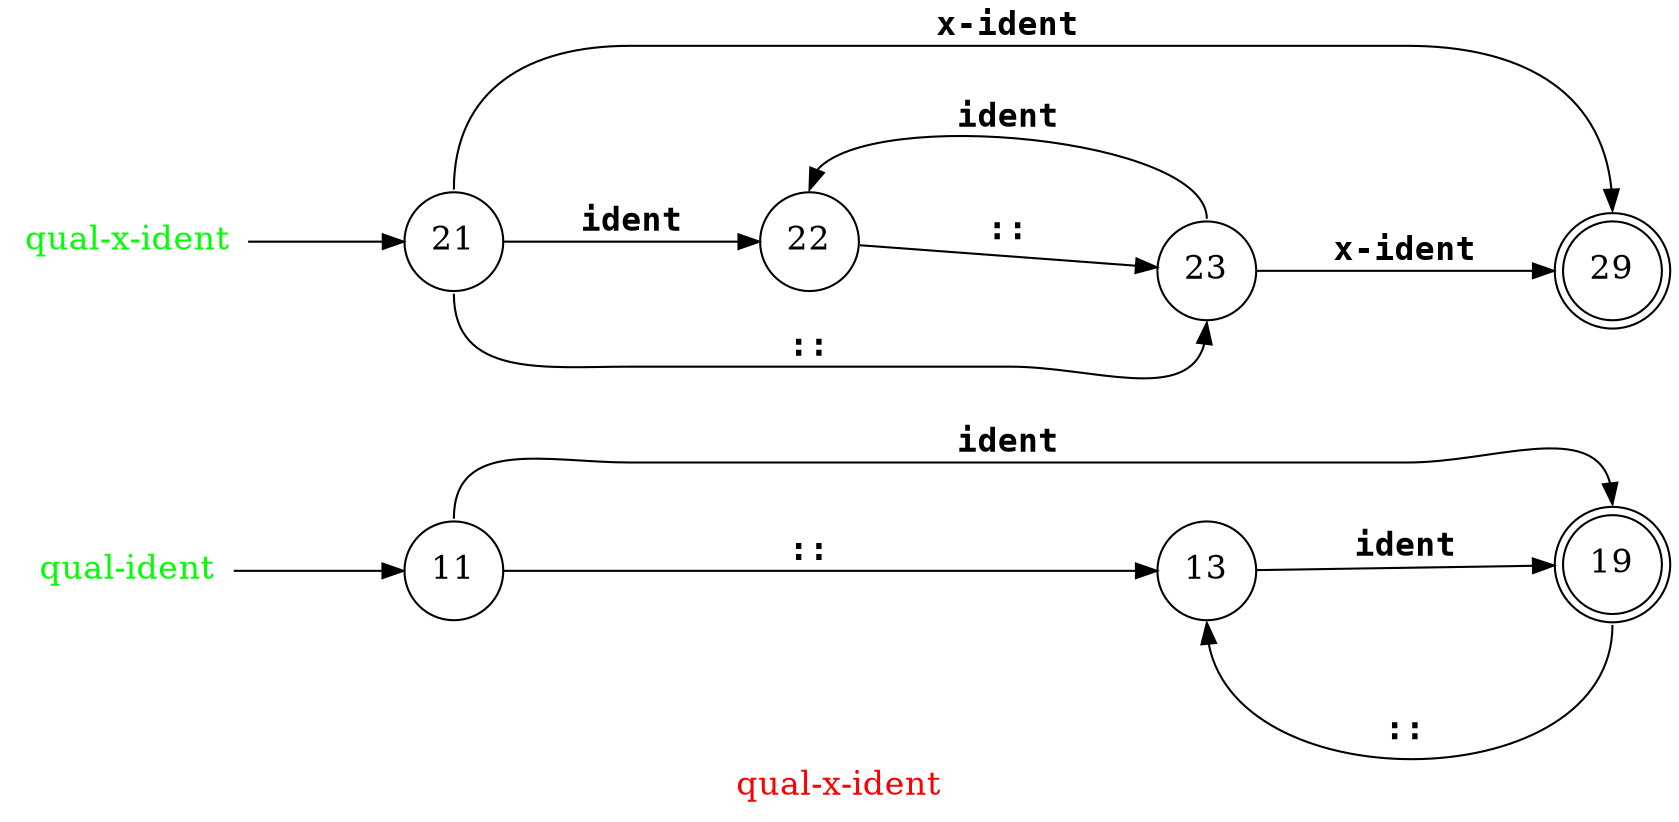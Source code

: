 // Copyright (C) 2007 - 2015 Robert Nielsen <robert@dakota.org>
//
// Licensed under the Apache License, Version 2.0 (the "License");
// you may not use this file except in compliance with the License.
// You may obtain a copy of the License at
//
//      http://www.apache.org/licenses/LICENSE-2.0
//
// Unless required by applicable law or agreed to in writing, software
// distributed under the License is distributed on an "AS IS" BASIS,
// WITHOUT WARRANTIES OR CONDITIONS OF ANY KIND, either express or implied.
// See the License for the specific language governing permissions and
// limitations under the License.

digraph "qual-x-ident"
{
  graph [ label = "\G", 
          rankdir = "LR",
          center = true,
          //size = "7.5,10", page = "8.5,11",
          fontcolor = red, fontsize = 16,
          ];
  node [ shape = circle, width = 0.6, fontsize = 16 ];
  //node [ label = "", width = 0.3 ]; // comment out this line if you want the node names displayed

  // on OS X/darwin it wants Courier-Bold and Courier-Oblique
  edge [ fontname = "Courier-Bold", minlen = 2, fontsize = 16, concentrate = true ];

  10 -> 11;
  10 [ label = "qual-ident", shape = none, fontcolor = green ];
  11 -> 13 [ label = "::" , weight = 2 ];
  11 -> 19 [ label = "ident", tailport = n, headport = n ];
  13 -> 19 [ label = "ident", weight = 2 ];
  19 -> 13 [ label = "::", tailport = s, headport = s ];
  19 [ shape = doublecircle ];
  20 -> 21;
  20 [ label = "qual-x-ident", shape = none, fontcolor = green ];
  21 -> 22 [ label = "ident", weight = 2 ];
  21 -> 23 [ label = "::", tailport = s, headport = s ];
  21 -> 29 [ label = "x-ident", tailport = n, headport = n ];
  22 -> 23 [ label = "::", weight = 2 ];
  23 -> 22 [ label = "ident", tailport = n, headport = n ];
  23 -> 29 [ label = "x-ident", weight = 2 ];
  29 [ shape = doublecircle ];
  
  subgraph { rank = same; 11; 21 }
  subgraph { rank = same; 19; 29 }

  subgraph { rank = source; 10; }
  subgraph { rank = sink;   19; }

  subgraph { rank = source; 20; }
  subgraph { rank = sink;   29; }
}
